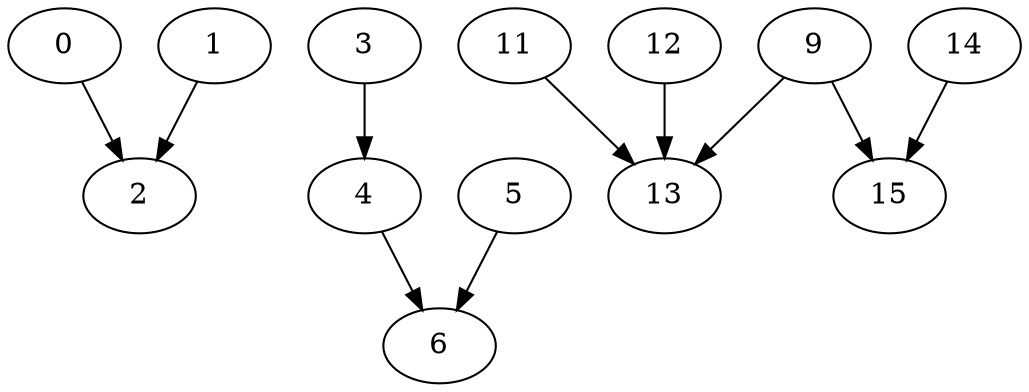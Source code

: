 digraph{
0
1
2
0 -> 2
1 -> 2
3
4
3 -> 4
5
6
4 -> 6
5 -> 6
9
11
12
13
9 -> 13
11 -> 13
12 -> 13
14
15
9 -> 15
14 -> 15
}

